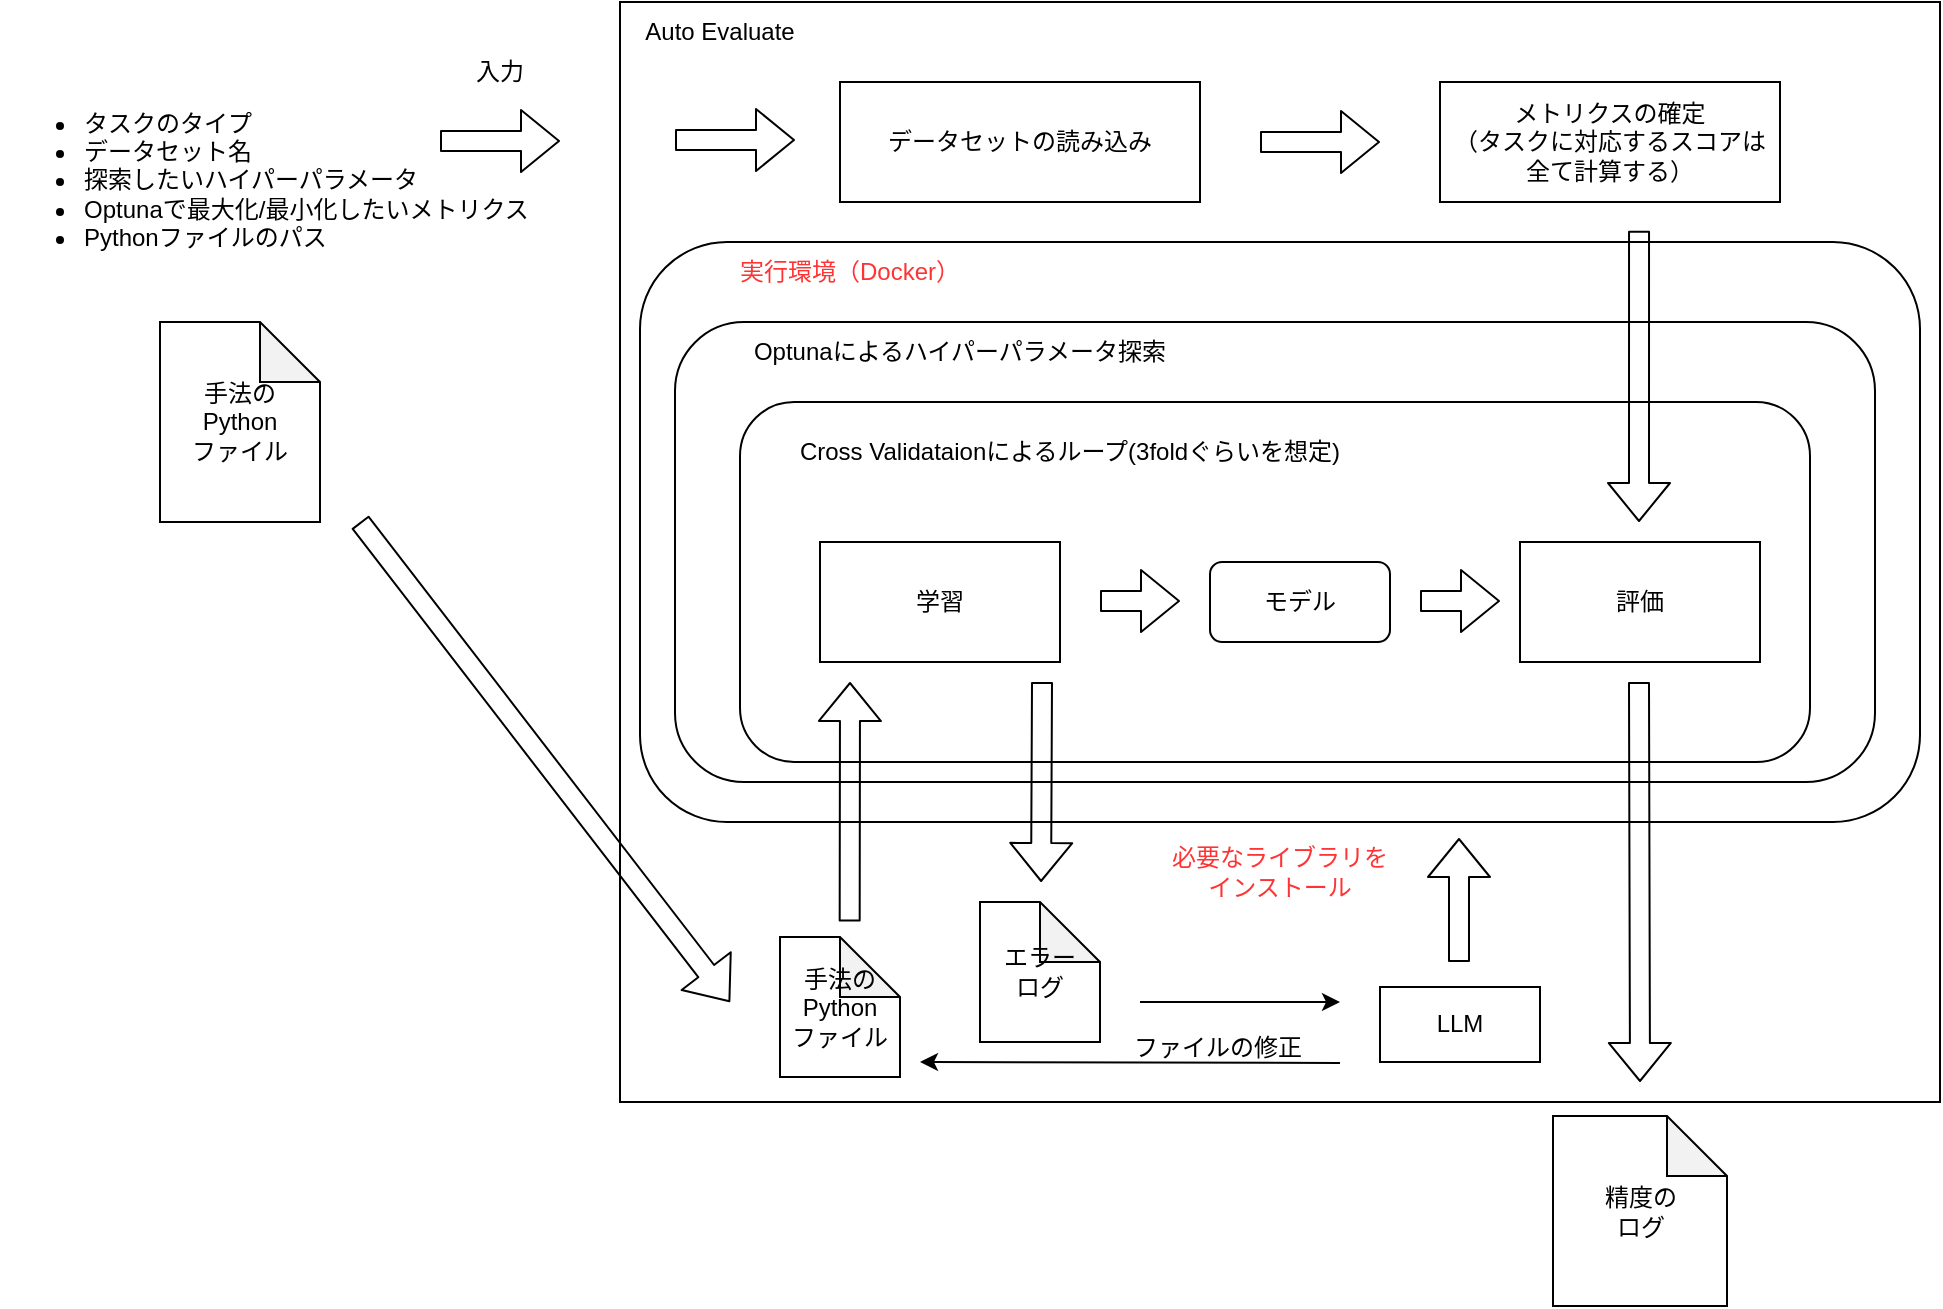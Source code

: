 <mxfile>
    <diagram id="9aL8Li8Np5pivJQNght9" name="ページ1">
        <mxGraphModel dx="1830" dy="2064" grid="1" gridSize="10" guides="1" tooltips="1" connect="1" arrows="1" fold="1" page="1" pageScale="1" pageWidth="827" pageHeight="1169" background="#FFFFFF" math="0" shadow="0">
            <root>
                <mxCell id="0"/>
                <mxCell id="1" parent="0"/>
                <mxCell id="3" value="" style="rounded=0;whiteSpace=wrap;html=1;" parent="1" vertex="1">
                    <mxGeometry x="290" y="-20" width="660" height="550" as="geometry"/>
                </mxCell>
                <mxCell id="34" value="" style="rounded=1;whiteSpace=wrap;html=1;" parent="1" vertex="1">
                    <mxGeometry x="300" y="100" width="640" height="290" as="geometry"/>
                </mxCell>
                <mxCell id="15" value="" style="rounded=1;whiteSpace=wrap;html=1;" parent="1" vertex="1">
                    <mxGeometry x="317.5" y="140" width="600" height="230" as="geometry"/>
                </mxCell>
                <mxCell id="14" value="" style="rounded=1;whiteSpace=wrap;html=1;" parent="1" vertex="1">
                    <mxGeometry x="350" y="180" width="535" height="180" as="geometry"/>
                </mxCell>
                <mxCell id="2" value="手法の&lt;br&gt;Python&lt;br&gt;ファイル" style="shape=note;whiteSpace=wrap;html=1;backgroundOutline=1;darkOpacity=0.05;" parent="1" vertex="1">
                    <mxGeometry x="60" y="140" width="80" height="100" as="geometry"/>
                </mxCell>
                <mxCell id="4" value="&lt;ul&gt;&lt;li&gt;タスクのタイプ&lt;/li&gt;&lt;li&gt;データセット名&lt;/li&gt;&lt;li&gt;探索したいハイパーパラメータ&lt;/li&gt;&lt;li&gt;Optunaで最大化/最小化したいメトリクス&lt;/li&gt;&lt;li&gt;Pythonファイルのパス&lt;/li&gt;&lt;/ul&gt;" style="text;html=1;strokeColor=none;fillColor=none;align=left;verticalAlign=middle;whiteSpace=wrap;rounded=0;fontColor=#000000;" parent="1" vertex="1">
                    <mxGeometry x="-20" width="270" height="137.5" as="geometry"/>
                </mxCell>
                <mxCell id="7" value="" style="shape=flexArrow;endArrow=classic;html=1;strokeColor=#000000;" parent="1" edge="1">
                    <mxGeometry width="50" height="50" relative="1" as="geometry">
                        <mxPoint x="160" y="240" as="sourcePoint"/>
                        <mxPoint x="345" y="480" as="targetPoint"/>
                    </mxGeometry>
                </mxCell>
                <mxCell id="9" value="入力" style="text;html=1;strokeColor=none;fillColor=none;align=center;verticalAlign=middle;whiteSpace=wrap;rounded=0;fontColor=#000000;" parent="1" vertex="1">
                    <mxGeometry x="200" width="60" height="30" as="geometry"/>
                </mxCell>
                <mxCell id="11" value="学習" style="rounded=0;whiteSpace=wrap;html=1;" parent="1" vertex="1">
                    <mxGeometry x="390" y="250" width="120" height="60" as="geometry"/>
                </mxCell>
                <mxCell id="13" value="評価" style="rounded=0;whiteSpace=wrap;html=1;" parent="1" vertex="1">
                    <mxGeometry x="740" y="250" width="120" height="60" as="geometry"/>
                </mxCell>
                <mxCell id="16" value="Auto Evaluate" style="text;html=1;strokeColor=none;fillColor=none;align=center;verticalAlign=middle;whiteSpace=wrap;rounded=0;" parent="1" vertex="1">
                    <mxGeometry x="290" y="-20" width="100" height="30" as="geometry"/>
                </mxCell>
                <mxCell id="17" value="Optunaによるハイパーパラメータ探索" style="text;html=1;strokeColor=none;fillColor=none;align=center;verticalAlign=middle;whiteSpace=wrap;rounded=0;" parent="1" vertex="1">
                    <mxGeometry x="335" y="140" width="250" height="30" as="geometry"/>
                </mxCell>
                <mxCell id="18" value="Cross Validataionによるループ(3foldぐらいを想定)" style="text;html=1;strokeColor=none;fillColor=none;align=center;verticalAlign=middle;whiteSpace=wrap;rounded=0;" parent="1" vertex="1">
                    <mxGeometry x="360" y="190" width="310" height="30" as="geometry"/>
                </mxCell>
                <mxCell id="19" value="" style="shape=flexArrow;endArrow=classic;html=1;" parent="1" edge="1">
                    <mxGeometry width="50" height="50" relative="1" as="geometry">
                        <mxPoint x="799.5" y="320" as="sourcePoint"/>
                        <mxPoint x="800" y="520" as="targetPoint"/>
                    </mxGeometry>
                </mxCell>
                <mxCell id="20" value="データセットの読み込み" style="rounded=0;whiteSpace=wrap;html=1;" parent="1" vertex="1">
                    <mxGeometry x="400" y="20" width="180" height="60" as="geometry"/>
                </mxCell>
                <mxCell id="21" value="" style="shape=flexArrow;endArrow=classic;html=1;" parent="1" edge="1">
                    <mxGeometry width="50" height="50" relative="1" as="geometry">
                        <mxPoint x="317.5" y="49" as="sourcePoint"/>
                        <mxPoint x="377.5" y="49" as="targetPoint"/>
                    </mxGeometry>
                </mxCell>
                <mxCell id="22" value="" style="shape=flexArrow;endArrow=classic;html=1;" parent="1" edge="1">
                    <mxGeometry width="50" height="50" relative="1" as="geometry">
                        <mxPoint x="610" y="50" as="sourcePoint"/>
                        <mxPoint x="670" y="50" as="targetPoint"/>
                    </mxGeometry>
                </mxCell>
                <mxCell id="24" value="メトリクスの確定&lt;br&gt;（タスクに対応するスコアは&lt;br&gt;全て計算する）" style="rounded=0;whiteSpace=wrap;html=1;" parent="1" vertex="1">
                    <mxGeometry x="700" y="20" width="170" height="60" as="geometry"/>
                </mxCell>
                <mxCell id="25" value="" style="shape=flexArrow;endArrow=classic;html=1;exitX=0.772;exitY=0.208;exitDx=0;exitDy=0;exitPerimeter=0;" parent="1" source="3" edge="1">
                    <mxGeometry width="50" height="50" relative="1" as="geometry">
                        <mxPoint x="800" y="120" as="sourcePoint"/>
                        <mxPoint x="799.5" y="240" as="targetPoint"/>
                    </mxGeometry>
                </mxCell>
                <mxCell id="26" value="手法の&lt;br&gt;Python&lt;br&gt;ファイル" style="shape=note;whiteSpace=wrap;html=1;backgroundOutline=1;darkOpacity=0.05;" parent="1" vertex="1">
                    <mxGeometry x="370" y="447.5" width="60" height="70" as="geometry"/>
                </mxCell>
                <mxCell id="27" value="" style="shape=flexArrow;endArrow=classic;html=1;exitX=0.174;exitY=0.836;exitDx=0;exitDy=0;exitPerimeter=0;" parent="1" source="3" edge="1">
                    <mxGeometry width="50" height="50" relative="1" as="geometry">
                        <mxPoint x="404.5" y="400" as="sourcePoint"/>
                        <mxPoint x="405" y="320" as="targetPoint"/>
                    </mxGeometry>
                </mxCell>
                <mxCell id="30" value="精度の&lt;br&gt;ログ" style="shape=note;whiteSpace=wrap;html=1;backgroundOutline=1;darkOpacity=0.05;" parent="1" vertex="1">
                    <mxGeometry x="756.5" y="537" width="87" height="95" as="geometry"/>
                </mxCell>
                <mxCell id="31" value="" style="shape=flexArrow;endArrow=classic;html=1;entryX=0.319;entryY=0.8;entryDx=0;entryDy=0;entryPerimeter=0;" parent="1" target="3" edge="1">
                    <mxGeometry width="50" height="50" relative="1" as="geometry">
                        <mxPoint x="501" y="320" as="sourcePoint"/>
                        <mxPoint x="500.5" y="400" as="targetPoint"/>
                    </mxGeometry>
                </mxCell>
                <mxCell id="32" value="エラー&lt;br&gt;ログ" style="shape=note;whiteSpace=wrap;html=1;backgroundOutline=1;darkOpacity=0.05;" parent="1" vertex="1">
                    <mxGeometry x="470" y="430" width="60" height="70" as="geometry"/>
                </mxCell>
                <mxCell id="35" value="実行環境（Docker）" style="text;html=1;align=center;verticalAlign=middle;whiteSpace=wrap;rounded=0;fontColor=#FF3333;" parent="1" vertex="1">
                    <mxGeometry x="320" y="100" width="170" height="30" as="geometry"/>
                </mxCell>
                <mxCell id="36" value="" style="endArrow=classic;html=1;" parent="1" edge="1">
                    <mxGeometry width="50" height="50" relative="1" as="geometry">
                        <mxPoint x="650" y="510.5" as="sourcePoint"/>
                        <mxPoint x="440" y="510" as="targetPoint"/>
                    </mxGeometry>
                </mxCell>
                <mxCell id="37" value="" style="shape=flexArrow;endArrow=classic;html=1;" parent="1" edge="1">
                    <mxGeometry width="50" height="50" relative="1" as="geometry">
                        <mxPoint x="709.5" y="460" as="sourcePoint"/>
                        <mxPoint x="709.5" y="398" as="targetPoint"/>
                    </mxGeometry>
                </mxCell>
                <mxCell id="38" value="必要なライブラリを&lt;br&gt;インストール" style="text;html=1;strokeColor=none;fillColor=none;align=center;verticalAlign=middle;whiteSpace=wrap;rounded=0;fontColor=#FF3333;" parent="1" vertex="1">
                    <mxGeometry x="545" y="400" width="150" height="30" as="geometry"/>
                </mxCell>
                <mxCell id="40" value="" style="shape=flexArrow;endArrow=classic;html=1;" parent="1" edge="1">
                    <mxGeometry width="50" height="50" relative="1" as="geometry">
                        <mxPoint x="530" y="279.5" as="sourcePoint"/>
                        <mxPoint x="570" y="279.5" as="targetPoint"/>
                    </mxGeometry>
                </mxCell>
                <mxCell id="41" value="" style="shape=flexArrow;endArrow=classic;html=1;" parent="1" edge="1">
                    <mxGeometry width="50" height="50" relative="1" as="geometry">
                        <mxPoint x="690" y="279.5" as="sourcePoint"/>
                        <mxPoint x="730" y="279.5" as="targetPoint"/>
                    </mxGeometry>
                </mxCell>
                <mxCell id="43" value="モデル" style="rounded=1;whiteSpace=wrap;html=1;" parent="1" vertex="1">
                    <mxGeometry x="585" y="260" width="90" height="40" as="geometry"/>
                </mxCell>
                <mxCell id="44" value="" style="shape=flexArrow;endArrow=classic;html=1;fontColor=#000000;strokeColor=#000000;" parent="1" edge="1">
                    <mxGeometry width="50" height="50" relative="1" as="geometry">
                        <mxPoint x="200" y="49.5" as="sourcePoint"/>
                        <mxPoint x="260" y="49.5" as="targetPoint"/>
                    </mxGeometry>
                </mxCell>
                <mxCell id="45" value="" style="endArrow=classic;html=1;" parent="1" edge="1">
                    <mxGeometry width="50" height="50" relative="1" as="geometry">
                        <mxPoint x="550" y="480" as="sourcePoint"/>
                        <mxPoint x="650" y="480" as="targetPoint"/>
                    </mxGeometry>
                </mxCell>
                <mxCell id="46" value="LLM" style="rounded=0;whiteSpace=wrap;html=1;" parent="1" vertex="1">
                    <mxGeometry x="670" y="472.5" width="80" height="37.5" as="geometry"/>
                </mxCell>
                <mxCell id="48" value="&lt;div&gt;ファイルの修正&lt;/div&gt;" style="text;html=1;strokeColor=none;fillColor=none;align=left;verticalAlign=middle;whiteSpace=wrap;rounded=0;" parent="1" vertex="1">
                    <mxGeometry x="545" y="487.5" width="110" height="30" as="geometry"/>
                </mxCell>
            </root>
        </mxGraphModel>
    </diagram>
</mxfile>
